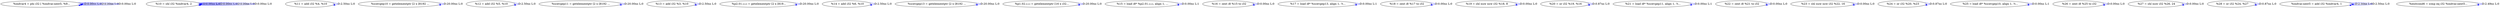 digraph {
Node0x361da50[label="  %indvar4 = phi i32 [ %indvar.next5, %9..."];
Node0x361da50 -> Node0x361da50[label="D:0.00ns L:0",color=blue];
Node0x361da50 -> Node0x361da50[label="D:0.00ns L:0",color=blue];
Node0x361da50 -> Node0x361da50[label="D:0.00ns L:0",color=blue];
Node0x361db30[label="  %10 = shl i32 %indvar4, 2"];
Node0x361db30 -> Node0x361db30[label="D:0.00ns L:0",color=blue];
Node0x361db30 -> Node0x361db30[label="D:0.00ns L:0",color=blue];
Node0x361db30 -> Node0x361db30[label="D:0.00ns L:0",color=blue];
Node0x361db30 -> Node0x361db30[label="D:0.00ns L:0",color=blue];
Node0x361dc10[label="  %11 = add i32 %4, %10"];
Node0x361dc10 -> Node0x361dc10[label="D:2.50ns L:0",color=blue];
Node0x361dcf0[label="  %scevgep10 = getelementptr [2 x [8192 ..."];
Node0x361dcf0 -> Node0x361dcf0[label="D:20.00ns L:0",color=blue];
Node0x361de10[label="  %12 = add i32 %5, %10"];
Node0x361de10 -> Node0x361de10[label="D:2.50ns L:0",color=blue];
Node0x361def0[label="  %scevgep11 = getelementptr [2 x [8192 ..."];
Node0x361def0 -> Node0x361def0[label="D:20.00ns L:0",color=blue];
Node0x361dfd0[label="  %13 = add i32 %3, %10"];
Node0x361dfd0 -> Node0x361dfd0[label="D:2.50ns L:0",color=blue];
Node0x361e0b0[label="  %p2.01.i.i.i = getelementptr [2 x [819..."];
Node0x361e0b0 -> Node0x361e0b0[label="D:20.00ns L:0",color=blue];
Node0x361e190[label="  %14 = add i32 %6, %10"];
Node0x361e190 -> Node0x361e190[label="D:2.50ns L:0",color=blue];
Node0x361e270[label="  %scevgep13 = getelementptr [2 x [8192 ..."];
Node0x361e270 -> Node0x361e270[label="D:20.00ns L:0",color=blue];
Node0x361e350[label="  %p1.02.i.i.i = getelementptr [16 x i32..."];
Node0x361e350 -> Node0x361e350[label="D:20.00ns L:0",color=blue];
Node0x361e430[label="  %15 = load i8* %p2.01.i.i.i, align 1, ..."];
Node0x361e430 -> Node0x361e430[label="D:0.00ns L:1",color=blue];
Node0x361e590[label="  %16 = zext i8 %15 to i32"];
Node0x361e590 -> Node0x361e590[label="D:0.00ns L:0",color=blue];
Node0x361e670[label="  %17 = load i8* %scevgep13, align 1, !t..."];
Node0x361e670 -> Node0x361e670[label="D:0.00ns L:1",color=blue];
Node0x361e750[label="  %18 = zext i8 %17 to i32"];
Node0x361e750 -> Node0x361e750[label="D:0.00ns L:0",color=blue];
Node0x361e830[label="  %19 = shl nuw nsw i32 %18, 8"];
Node0x361e830 -> Node0x361e830[label="D:0.00ns L:0",color=blue];
Node0x361e910[label="  %20 = or i32 %19, %16"];
Node0x361e910 -> Node0x361e910[label="D:0.87ns L:0",color=blue];
Node0x361e9f0[label="  %21 = load i8* %scevgep11, align 1, !t..."];
Node0x361e9f0 -> Node0x361e9f0[label="D:0.00ns L:1",color=blue];
Node0x361ead0[label="  %22 = zext i8 %21 to i32"];
Node0x361ead0 -> Node0x361ead0[label="D:0.00ns L:0",color=blue];
Node0x361ebb0[label="  %23 = shl nuw nsw i32 %22, 16"];
Node0x361ebb0 -> Node0x361ebb0[label="D:0.00ns L:0",color=blue];
Node0x361ec90[label="  %24 = or i32 %20, %23"];
Node0x361ec90 -> Node0x361ec90[label="D:0.87ns L:0",color=blue];
Node0x361ed70[label="  %25 = load i8* %scevgep10, align 1, !t..."];
Node0x361ed70 -> Node0x361ed70[label="D:0.00ns L:1",color=blue];
Node0x361eed0[label="  %26 = zext i8 %25 to i32"];
Node0x361eed0 -> Node0x361eed0[label="D:0.00ns L:0",color=blue];
Node0x361efb0[label="  %27 = shl nuw i32 %26, 24"];
Node0x361efb0 -> Node0x361efb0[label="D:0.00ns L:0",color=blue];
Node0x361f090[label="  %28 = or i32 %24, %27"];
Node0x361f090 -> Node0x361f090[label="D:0.87ns L:0",color=blue];
Node0x361f250[label="  %indvar.next5 = add i32 %indvar4, 1"];
Node0x361f250 -> Node0x361f250[label="D:2.50ns L:0",color=blue];
Node0x361f250 -> Node0x361f250[label="D:2.50ns L:0",color=blue];
Node0x361f370[label="  %exitcond6 = icmp eq i32 %indvar.next5..."];
Node0x361f370 -> Node0x361f370[label="D:2.49ns L:0",color=blue];
}
